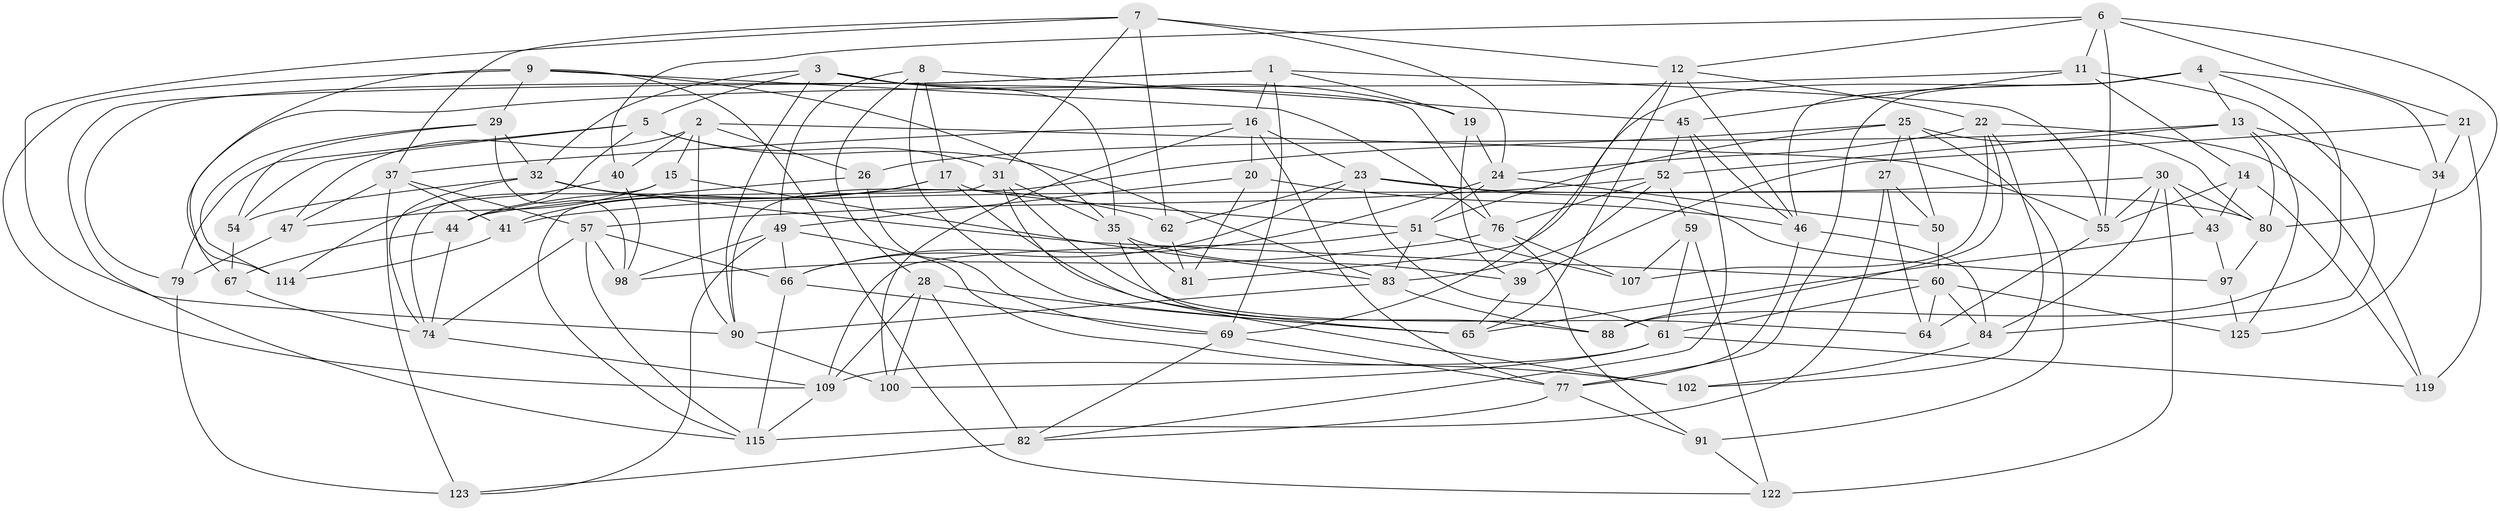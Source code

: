 // Generated by graph-tools (version 1.1) at 2025/52/02/27/25 19:52:28]
// undirected, 81 vertices, 206 edges
graph export_dot {
graph [start="1"]
  node [color=gray90,style=filled];
  1 [super="+108"];
  2 [super="+71"];
  3 [super="+48"];
  4 [super="+93"];
  5 [super="+42"];
  6 [super="+10"];
  7 [super="+58"];
  8 [super="+38"];
  9 [super="+18"];
  11 [super="+53"];
  12 [super="+72"];
  13 [super="+105"];
  14;
  15;
  16 [super="+86"];
  17 [super="+33"];
  19;
  20;
  21;
  22 [super="+87"];
  23 [super="+36"];
  24 [super="+92"];
  25 [super="+73"];
  26;
  27;
  28 [super="+106"];
  29 [super="+99"];
  30 [super="+101"];
  31 [super="+56"];
  32 [super="+113"];
  34;
  35 [super="+118"];
  37 [super="+95"];
  39;
  40;
  41;
  43;
  44 [super="+63"];
  45 [super="+116"];
  46 [super="+68"];
  47;
  49 [super="+75"];
  50;
  51 [super="+70"];
  52 [super="+111"];
  54;
  55 [super="+104"];
  57 [super="+85"];
  59;
  60 [super="+103"];
  61 [super="+117"];
  62;
  64;
  65 [super="+78"];
  66 [super="+121"];
  67;
  69 [super="+89"];
  74 [super="+112"];
  76 [super="+124"];
  77 [super="+110"];
  79;
  80 [super="+94"];
  81;
  82 [super="+96"];
  83 [super="+129"];
  84 [super="+128"];
  88;
  90 [super="+127"];
  91;
  97;
  98 [super="+120"];
  100;
  102;
  107;
  109 [super="+126"];
  114;
  115 [super="+130"];
  119;
  122;
  123;
  125;
  1 -- 79;
  1 -- 55;
  1 -- 16;
  1 -- 19;
  1 -- 115;
  1 -- 69;
  2 -- 47;
  2 -- 15;
  2 -- 40;
  2 -- 26;
  2 -- 90;
  2 -- 55;
  3 -- 19;
  3 -- 32;
  3 -- 76;
  3 -- 90;
  3 -- 35;
  3 -- 5;
  4 -- 81;
  4 -- 46;
  4 -- 88;
  4 -- 34;
  4 -- 77;
  4 -- 13;
  5 -- 54;
  5 -- 83;
  5 -- 44;
  5 -- 79;
  5 -- 31;
  6 -- 21;
  6 -- 12;
  6 -- 55;
  6 -- 40;
  6 -- 80;
  6 -- 11;
  7 -- 31;
  7 -- 12;
  7 -- 37;
  7 -- 62;
  7 -- 24;
  7 -- 90;
  8 -- 49;
  8 -- 28;
  8 -- 45 [weight=2];
  8 -- 65;
  8 -- 17;
  9 -- 109;
  9 -- 122;
  9 -- 76;
  9 -- 114;
  9 -- 35;
  9 -- 29;
  11 -- 14;
  11 -- 84 [weight=2];
  11 -- 67;
  11 -- 45;
  12 -- 65;
  12 -- 22;
  12 -- 46;
  12 -- 69;
  13 -- 26;
  13 -- 125;
  13 -- 34;
  13 -- 52;
  13 -- 80;
  14 -- 43;
  14 -- 119;
  14 -- 55;
  15 -- 83;
  15 -- 47;
  15 -- 74;
  16 -- 20;
  16 -- 37;
  16 -- 77;
  16 -- 100;
  16 -- 23;
  17 -- 44 [weight=2];
  17 -- 41;
  17 -- 102;
  17 -- 51;
  19 -- 39;
  19 -- 24;
  20 -- 49;
  20 -- 81;
  20 -- 46;
  21 -- 39;
  21 -- 34;
  21 -- 119;
  22 -- 88;
  22 -- 24;
  22 -- 102;
  22 -- 107;
  22 -- 119;
  23 -- 62;
  23 -- 66;
  23 -- 80;
  23 -- 97;
  23 -- 61;
  24 -- 50;
  24 -- 66;
  24 -- 51;
  25 -- 27;
  25 -- 91;
  25 -- 90;
  25 -- 80;
  25 -- 50;
  25 -- 51;
  26 -- 69;
  26 -- 44;
  27 -- 50;
  27 -- 64;
  27 -- 115;
  28 -- 65;
  28 -- 82 [weight=2];
  28 -- 109;
  28 -- 100;
  29 -- 54;
  29 -- 32;
  29 -- 114;
  29 -- 98 [weight=2];
  30 -- 80;
  30 -- 41;
  30 -- 43;
  30 -- 122;
  30 -- 84;
  30 -- 55;
  31 -- 65;
  31 -- 115;
  31 -- 64;
  31 -- 35;
  32 -- 60;
  32 -- 54;
  32 -- 62;
  32 -- 74;
  34 -- 125;
  35 -- 88;
  35 -- 81;
  35 -- 39;
  37 -- 41;
  37 -- 123;
  37 -- 47;
  37 -- 57;
  39 -- 65;
  40 -- 98;
  40 -- 114;
  41 -- 114;
  43 -- 97;
  43 -- 65;
  44 -- 67;
  44 -- 74;
  45 -- 52;
  45 -- 82;
  45 -- 46;
  46 -- 77;
  46 -- 84;
  47 -- 79;
  49 -- 98;
  49 -- 66;
  49 -- 123;
  49 -- 102;
  50 -- 60;
  51 -- 109;
  51 -- 107;
  51 -- 83;
  52 -- 76;
  52 -- 57;
  52 -- 59;
  52 -- 83;
  54 -- 67;
  55 -- 64;
  57 -- 98;
  57 -- 115;
  57 -- 74;
  57 -- 66;
  59 -- 122;
  59 -- 61;
  59 -- 107;
  60 -- 64;
  60 -- 125;
  60 -- 61;
  60 -- 84;
  61 -- 100;
  61 -- 119;
  61 -- 109;
  62 -- 81;
  66 -- 115;
  66 -- 69;
  67 -- 74;
  69 -- 77;
  69 -- 82;
  74 -- 109;
  76 -- 107;
  76 -- 91;
  76 -- 98;
  77 -- 91;
  77 -- 82;
  79 -- 123;
  80 -- 97;
  82 -- 123;
  83 -- 88;
  83 -- 90;
  84 -- 102;
  90 -- 100;
  91 -- 122;
  97 -- 125;
  109 -- 115;
}
